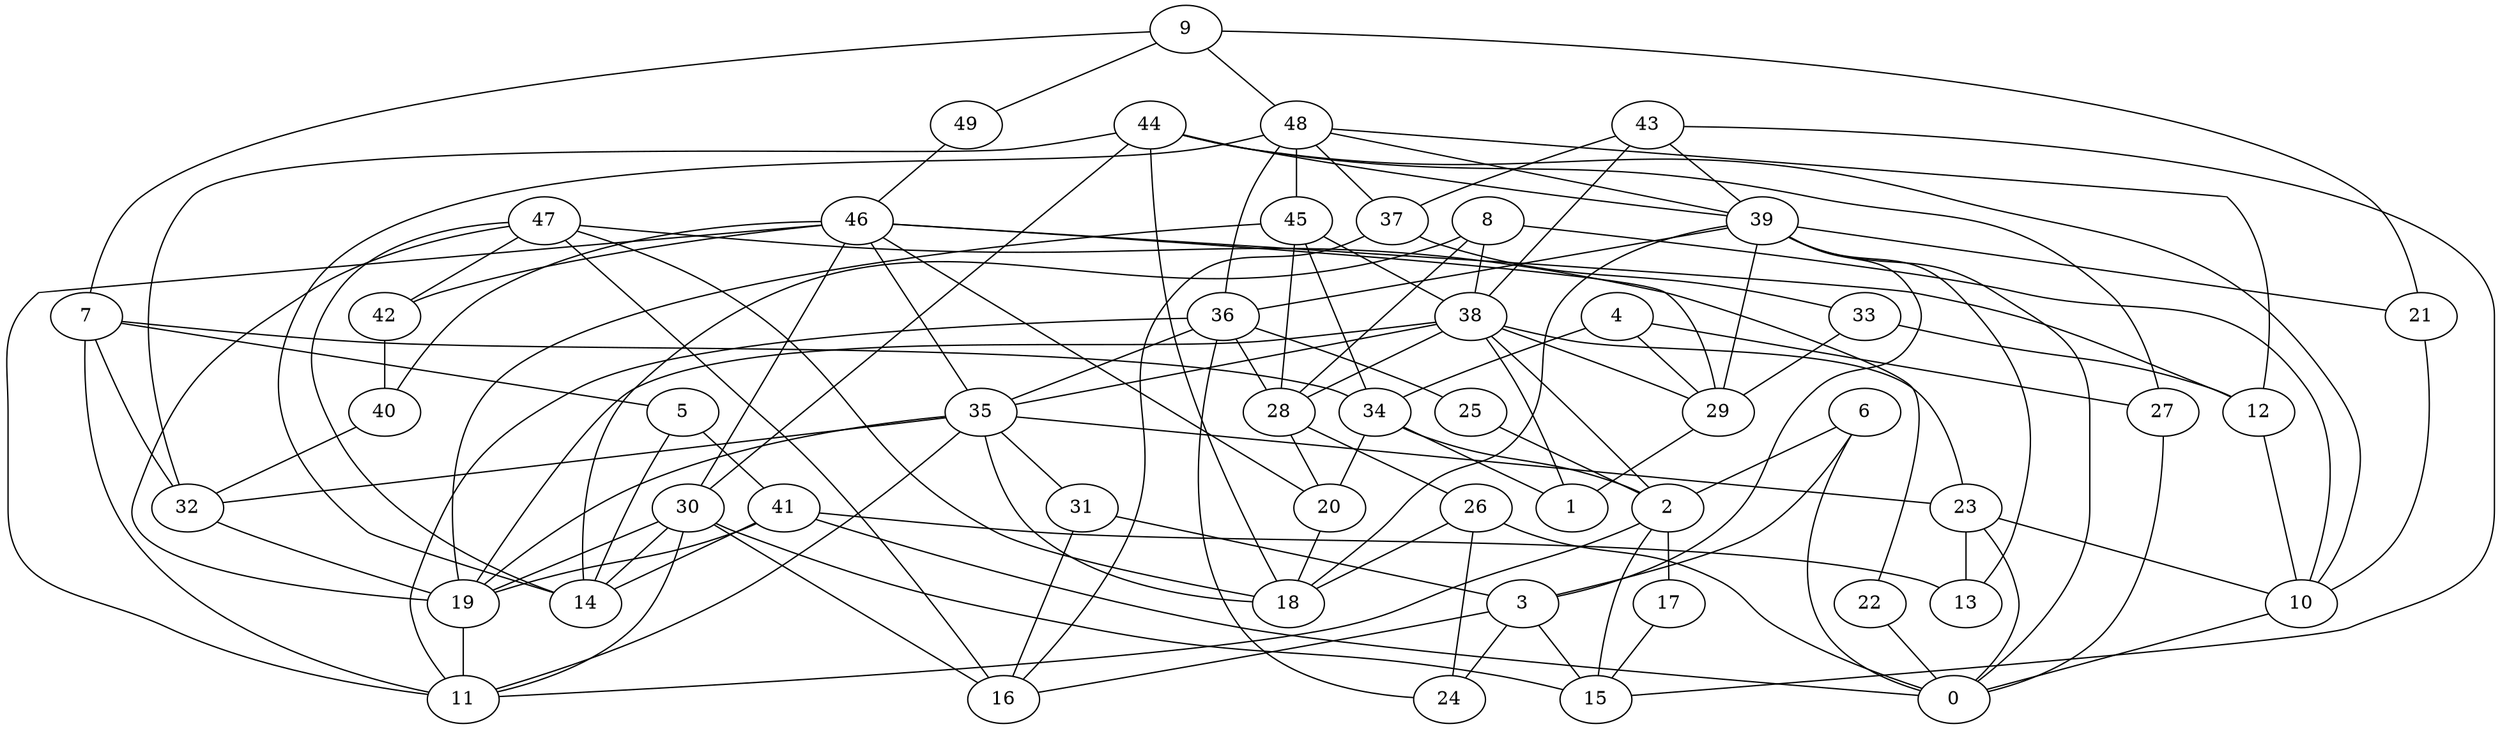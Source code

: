 digraph GG_graph {

subgraph G_graph {
edge [color = black]
"25" -> "2" [dir = none]
"2" -> "11" [dir = none]
"2" -> "17" [dir = none]
"2" -> "15" [dir = none]
"23" -> "0" [dir = none]
"23" -> "10" [dir = none]
"23" -> "13" [dir = none]
"21" -> "10" [dir = none]
"49" -> "46" [dir = none]
"26" -> "24" [dir = none]
"26" -> "18" [dir = none]
"32" -> "19" [dir = none]
"27" -> "0" [dir = none]
"35" -> "23" [dir = none]
"35" -> "18" [dir = none]
"33" -> "29" [dir = none]
"33" -> "12" [dir = none]
"12" -> "10" [dir = none]
"44" -> "27" [dir = none]
"44" -> "32" [dir = none]
"44" -> "30" [dir = none]
"44" -> "39" [dir = none]
"44" -> "10" [dir = none]
"8" -> "28" [dir = none]
"8" -> "10" [dir = none]
"38" -> "28" [dir = none]
"38" -> "2" [dir = none]
"38" -> "23" [dir = none]
"38" -> "1" [dir = none]
"7" -> "5" [dir = none]
"7" -> "34" [dir = none]
"10" -> "0" [dir = none]
"17" -> "15" [dir = none]
"40" -> "32" [dir = none]
"22" -> "0" [dir = none]
"9" -> "21" [dir = none]
"9" -> "48" [dir = none]
"9" -> "49" [dir = none]
"9" -> "7" [dir = none]
"41" -> "0" [dir = none]
"41" -> "14" [dir = none]
"28" -> "26" [dir = none]
"28" -> "20" [dir = none]
"46" -> "11" [dir = none]
"46" -> "20" [dir = none]
"46" -> "40" [dir = none]
"46" -> "29" [dir = none]
"46" -> "12" [dir = none]
"46" -> "42" [dir = none]
"31" -> "16" [dir = none]
"31" -> "3" [dir = none]
"20" -> "18" [dir = none]
"37" -> "16" [dir = none]
"37" -> "33" [dir = none]
"5" -> "14" [dir = none]
"43" -> "15" [dir = none]
"43" -> "38" [dir = none]
"36" -> "35" [dir = none]
"36" -> "28" [dir = none]
"36" -> "11" [dir = none]
"36" -> "24" [dir = none]
"36" -> "25" [dir = none]
"47" -> "14" [dir = none]
"47" -> "22" [dir = none]
"47" -> "42" [dir = none]
"47" -> "18" [dir = none]
"47" -> "19" [dir = none]
"47" -> "16" [dir = none]
"19" -> "11" [dir = none]
"4" -> "29" [dir = none]
"4" -> "34" [dir = none]
"34" -> "1" [dir = none]
"34" -> "20" [dir = none]
"34" -> "2" [dir = none]
"48" -> "12" [dir = none]
"48" -> "45" [dir = none]
"48" -> "37" [dir = none]
"48" -> "36" [dir = none]
"48" -> "14" [dir = none]
"48" -> "39" [dir = none]
"39" -> "21" [dir = none]
"39" -> "13" [dir = none]
"39" -> "29" [dir = none]
"39" -> "0" [dir = none]
"39" -> "36" [dir = none]
"39" -> "18" [dir = none]
"6" -> "3" [dir = none]
"6" -> "2" [dir = none]
"3" -> "15" [dir = none]
"3" -> "16" [dir = none]
"3" -> "24" [dir = none]
"30" -> "19" [dir = none]
"30" -> "16" [dir = none]
"30" -> "11" [dir = none]
"45" -> "19" [dir = none]
"45" -> "34" [dir = none]
"45" -> "38" [dir = none]
"45" -> "28" [dir = none]
"29" -> "1" [dir = none]
"35" -> "31" [dir = none]
"41" -> "19" [dir = none]
"41" -> "13" [dir = none]
"39" -> "3" [dir = none]
"26" -> "0" [dir = none]
"46" -> "30" [dir = none]
"5" -> "41" [dir = none]
"35" -> "32" [dir = none]
"42" -> "40" [dir = none]
"43" -> "39" [dir = none]
"38" -> "35" [dir = none]
"7" -> "32" [dir = none]
"38" -> "29" [dir = none]
"44" -> "18" [dir = none]
"35" -> "19" [dir = none]
"8" -> "14" [dir = none]
"4" -> "27" [dir = none]
"6" -> "0" [dir = none]
"30" -> "14" [dir = none]
"35" -> "11" [dir = none]
"43" -> "37" [dir = none]
"38" -> "19" [dir = none]
"7" -> "11" [dir = none]
"46" -> "35" [dir = none]
"30" -> "15" [dir = none]
"8" -> "38" [dir = none]
}

}
